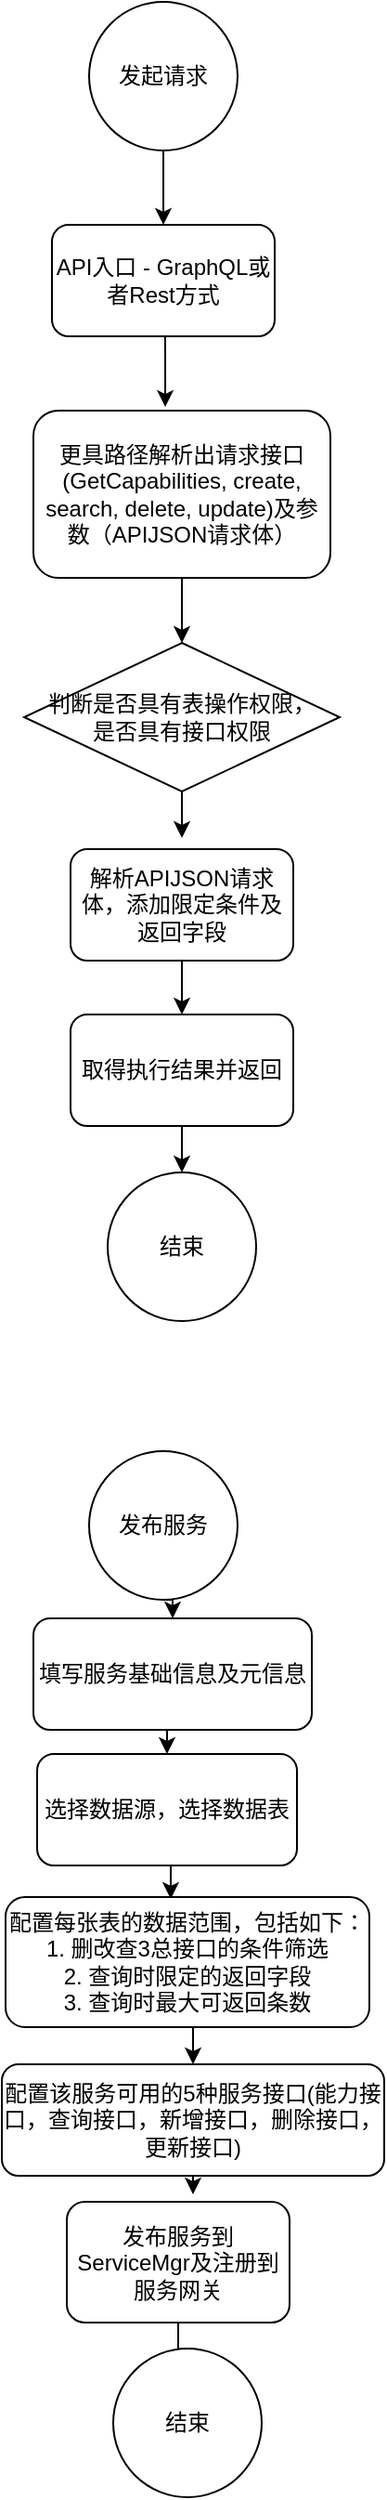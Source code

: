 <mxfile version="15.0.3" type="github">
  <diagram id="Azr3QgY3xA-p8xiYQ3sX" name="Page-1">
    <mxGraphModel dx="997" dy="441" grid="1" gridSize="10" guides="1" tooltips="1" connect="1" arrows="1" fold="1" page="1" pageScale="1" pageWidth="827" pageHeight="1169" math="0" shadow="0">
      <root>
        <mxCell id="0" />
        <mxCell id="1" parent="0" />
        <mxCell id="SXKaWJWVj0e1lVPPqoLG-8" style="edgeStyle=orthogonalEdgeStyle;rounded=0;orthogonalLoop=1;jettySize=auto;html=1;exitX=0.5;exitY=1;exitDx=0;exitDy=0;entryX=0.5;entryY=0;entryDx=0;entryDy=0;" edge="1" parent="1" source="SXKaWJWVj0e1lVPPqoLG-1" target="SXKaWJWVj0e1lVPPqoLG-2">
          <mxGeometry relative="1" as="geometry" />
        </mxCell>
        <mxCell id="SXKaWJWVj0e1lVPPqoLG-1" value="发起请求" style="ellipse;whiteSpace=wrap;html=1;aspect=fixed;" vertex="1" parent="1">
          <mxGeometry x="380" y="40" width="80" height="80" as="geometry" />
        </mxCell>
        <mxCell id="SXKaWJWVj0e1lVPPqoLG-9" style="edgeStyle=orthogonalEdgeStyle;rounded=0;orthogonalLoop=1;jettySize=auto;html=1;exitX=0.5;exitY=1;exitDx=0;exitDy=0;entryX=0.444;entryY=-0.022;entryDx=0;entryDy=0;entryPerimeter=0;" edge="1" parent="1" source="SXKaWJWVj0e1lVPPqoLG-2" target="SXKaWJWVj0e1lVPPqoLG-3">
          <mxGeometry relative="1" as="geometry" />
        </mxCell>
        <mxCell id="SXKaWJWVj0e1lVPPqoLG-2" value="API入口 - GraphQL或者Rest方式" style="rounded=1;whiteSpace=wrap;html=1;" vertex="1" parent="1">
          <mxGeometry x="360" y="160" width="120" height="60" as="geometry" />
        </mxCell>
        <mxCell id="SXKaWJWVj0e1lVPPqoLG-10" style="edgeStyle=orthogonalEdgeStyle;rounded=0;orthogonalLoop=1;jettySize=auto;html=1;exitX=0.5;exitY=1;exitDx=0;exitDy=0;entryX=0.5;entryY=0;entryDx=0;entryDy=0;" edge="1" parent="1" source="SXKaWJWVj0e1lVPPqoLG-3" target="SXKaWJWVj0e1lVPPqoLG-5">
          <mxGeometry relative="1" as="geometry" />
        </mxCell>
        <mxCell id="SXKaWJWVj0e1lVPPqoLG-3" value="更具路径解析出请求接口(GetCapabilities, create, search, delete, update)及参数（APIJSON请求体）" style="rounded=1;whiteSpace=wrap;html=1;" vertex="1" parent="1">
          <mxGeometry x="350" y="260" width="160" height="90" as="geometry" />
        </mxCell>
        <mxCell id="SXKaWJWVj0e1lVPPqoLG-11" style="edgeStyle=orthogonalEdgeStyle;rounded=0;orthogonalLoop=1;jettySize=auto;html=1;exitX=0.5;exitY=1;exitDx=0;exitDy=0;" edge="1" parent="1" source="SXKaWJWVj0e1lVPPqoLG-5">
          <mxGeometry relative="1" as="geometry">
            <mxPoint x="430" y="490" as="targetPoint" />
          </mxGeometry>
        </mxCell>
        <mxCell id="SXKaWJWVj0e1lVPPqoLG-5" value="&lt;span&gt;判断&lt;/span&gt;是否具有表操作权限，&lt;span&gt;&lt;br&gt;是否具有接口权限&lt;/span&gt;" style="rhombus;whiteSpace=wrap;html=1;" vertex="1" parent="1">
          <mxGeometry x="345" y="385" width="170" height="80" as="geometry" />
        </mxCell>
        <mxCell id="SXKaWJWVj0e1lVPPqoLG-12" style="edgeStyle=orthogonalEdgeStyle;rounded=0;orthogonalLoop=1;jettySize=auto;html=1;exitX=0.5;exitY=1;exitDx=0;exitDy=0;entryX=0.5;entryY=0;entryDx=0;entryDy=0;" edge="1" parent="1" source="SXKaWJWVj0e1lVPPqoLG-6" target="SXKaWJWVj0e1lVPPqoLG-7">
          <mxGeometry relative="1" as="geometry" />
        </mxCell>
        <mxCell id="SXKaWJWVj0e1lVPPqoLG-6" value="解析APIJSON请求体，添加限定条件及返回字段" style="rounded=1;whiteSpace=wrap;html=1;" vertex="1" parent="1">
          <mxGeometry x="370" y="496" width="120" height="60" as="geometry" />
        </mxCell>
        <mxCell id="SXKaWJWVj0e1lVPPqoLG-14" style="edgeStyle=orthogonalEdgeStyle;rounded=0;orthogonalLoop=1;jettySize=auto;html=1;exitX=0.5;exitY=1;exitDx=0;exitDy=0;entryX=0.5;entryY=0;entryDx=0;entryDy=0;" edge="1" parent="1" source="SXKaWJWVj0e1lVPPqoLG-7" target="SXKaWJWVj0e1lVPPqoLG-13">
          <mxGeometry relative="1" as="geometry" />
        </mxCell>
        <mxCell id="SXKaWJWVj0e1lVPPqoLG-7" value="取得执行结果并返回" style="rounded=1;whiteSpace=wrap;html=1;" vertex="1" parent="1">
          <mxGeometry x="370" y="585" width="120" height="60" as="geometry" />
        </mxCell>
        <mxCell id="SXKaWJWVj0e1lVPPqoLG-13" value="结束" style="ellipse;whiteSpace=wrap;html=1;aspect=fixed;" vertex="1" parent="1">
          <mxGeometry x="390" y="670" width="80" height="80" as="geometry" />
        </mxCell>
        <mxCell id="SXKaWJWVj0e1lVPPqoLG-25" style="edgeStyle=orthogonalEdgeStyle;rounded=0;orthogonalLoop=1;jettySize=auto;html=1;exitX=0.5;exitY=1;exitDx=0;exitDy=0;entryX=0.5;entryY=0;entryDx=0;entryDy=0;shadow=0;" edge="1" parent="1" source="SXKaWJWVj0e1lVPPqoLG-16" target="SXKaWJWVj0e1lVPPqoLG-23">
          <mxGeometry relative="1" as="geometry" />
        </mxCell>
        <mxCell id="SXKaWJWVj0e1lVPPqoLG-16" value="发布服务" style="ellipse;whiteSpace=wrap;html=1;aspect=fixed;shadow=0;" vertex="1" parent="1">
          <mxGeometry x="380" y="820" width="80" height="80" as="geometry" />
        </mxCell>
        <mxCell id="SXKaWJWVj0e1lVPPqoLG-27" style="edgeStyle=orthogonalEdgeStyle;rounded=0;orthogonalLoop=1;jettySize=auto;html=1;exitX=0.5;exitY=1;exitDx=0;exitDy=0;entryX=0.454;entryY=0.014;entryDx=0;entryDy=0;entryPerimeter=0;shadow=0;" edge="1" parent="1" source="SXKaWJWVj0e1lVPPqoLG-17" target="SXKaWJWVj0e1lVPPqoLG-20">
          <mxGeometry relative="1" as="geometry" />
        </mxCell>
        <mxCell id="SXKaWJWVj0e1lVPPqoLG-17" value="选择数据源，选择数据表" style="rounded=1;whiteSpace=wrap;html=1;shadow=0;" vertex="1" parent="1">
          <mxGeometry x="352" y="983" width="140" height="60" as="geometry" />
        </mxCell>
        <mxCell id="SXKaWJWVj0e1lVPPqoLG-28" style="edgeStyle=orthogonalEdgeStyle;rounded=0;orthogonalLoop=1;jettySize=auto;html=1;exitX=0.5;exitY=1;exitDx=0;exitDy=0;entryX=0.5;entryY=0;entryDx=0;entryDy=0;shadow=0;" edge="1" parent="1" source="SXKaWJWVj0e1lVPPqoLG-20" target="SXKaWJWVj0e1lVPPqoLG-21">
          <mxGeometry relative="1" as="geometry" />
        </mxCell>
        <mxCell id="SXKaWJWVj0e1lVPPqoLG-20" value="配置每张表的数据范围，包括如下：&lt;br&gt;1. 删改查3总接口的条件筛选&lt;br&gt;2. 查询时限定的返回字段&lt;br&gt;3. 查询时最大可返回条数" style="rounded=1;whiteSpace=wrap;html=1;shadow=0;" vertex="1" parent="1">
          <mxGeometry x="335" y="1060" width="196" height="70" as="geometry" />
        </mxCell>
        <mxCell id="SXKaWJWVj0e1lVPPqoLG-29" style="edgeStyle=orthogonalEdgeStyle;rounded=0;orthogonalLoop=1;jettySize=auto;html=1;exitX=0.5;exitY=1;exitDx=0;exitDy=0;shadow=0;" edge="1" parent="1" source="SXKaWJWVj0e1lVPPqoLG-21">
          <mxGeometry relative="1" as="geometry">
            <mxPoint x="436" y="1220" as="targetPoint" />
          </mxGeometry>
        </mxCell>
        <mxCell id="SXKaWJWVj0e1lVPPqoLG-21" value="配置该服务可用的5种服务接口(能力接口，查询接口，新增接口，删除接口，更新接口)" style="rounded=1;whiteSpace=wrap;html=1;shadow=0;" vertex="1" parent="1">
          <mxGeometry x="333" y="1150" width="206" height="60" as="geometry" />
        </mxCell>
        <mxCell id="SXKaWJWVj0e1lVPPqoLG-30" style="edgeStyle=orthogonalEdgeStyle;rounded=0;orthogonalLoop=1;jettySize=auto;html=1;entryX=0.5;entryY=0;entryDx=0;entryDy=0;shadow=0;" edge="1" parent="1" source="SXKaWJWVj0e1lVPPqoLG-22" target="SXKaWJWVj0e1lVPPqoLG-24">
          <mxGeometry relative="1" as="geometry" />
        </mxCell>
        <mxCell id="SXKaWJWVj0e1lVPPqoLG-22" value="发布服务到ServiceMgr及注册到服务网关" style="rounded=1;whiteSpace=wrap;html=1;shadow=0;" vertex="1" parent="1">
          <mxGeometry x="368" y="1224" width="120" height="65" as="geometry" />
        </mxCell>
        <mxCell id="SXKaWJWVj0e1lVPPqoLG-26" style="edgeStyle=orthogonalEdgeStyle;rounded=0;orthogonalLoop=1;jettySize=auto;html=1;exitX=0.5;exitY=1;exitDx=0;exitDy=0;entryX=0.5;entryY=0;entryDx=0;entryDy=0;shadow=0;" edge="1" parent="1" source="SXKaWJWVj0e1lVPPqoLG-23" target="SXKaWJWVj0e1lVPPqoLG-17">
          <mxGeometry relative="1" as="geometry" />
        </mxCell>
        <mxCell id="SXKaWJWVj0e1lVPPqoLG-23" value="填写服务基础信息及元信息" style="rounded=1;whiteSpace=wrap;html=1;shadow=0;" vertex="1" parent="1">
          <mxGeometry x="350" y="910" width="150" height="60" as="geometry" />
        </mxCell>
        <mxCell id="SXKaWJWVj0e1lVPPqoLG-24" value="结束" style="ellipse;whiteSpace=wrap;html=1;aspect=fixed;shadow=0;" vertex="1" parent="1">
          <mxGeometry x="393" y="1303" width="80" height="80" as="geometry" />
        </mxCell>
      </root>
    </mxGraphModel>
  </diagram>
</mxfile>
